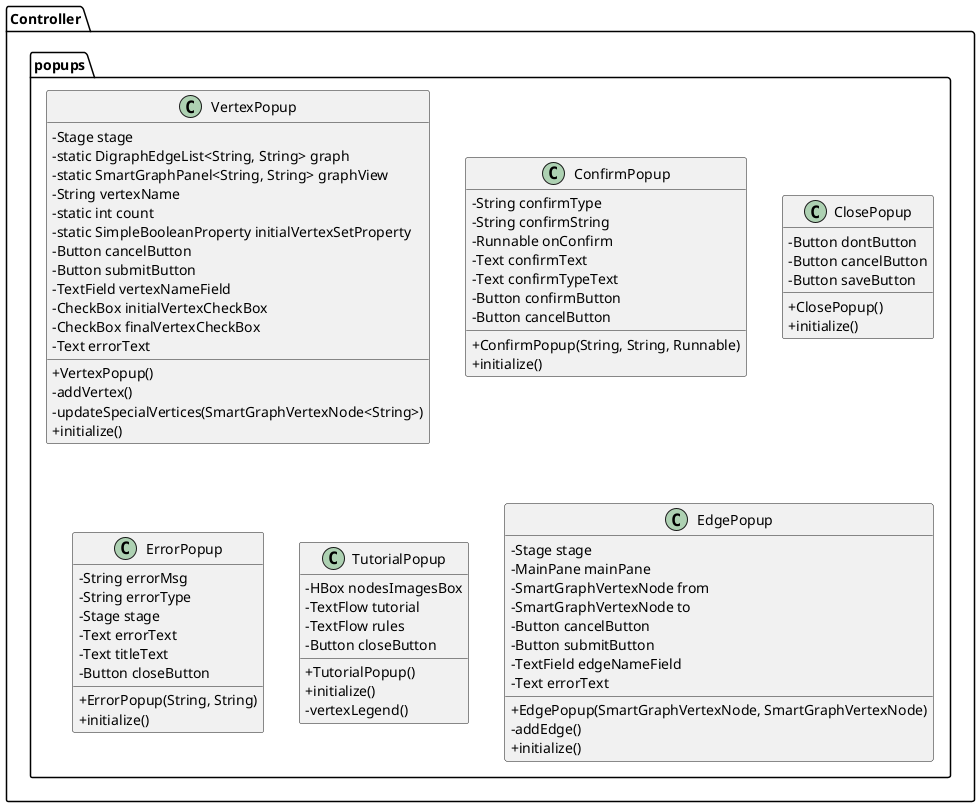 @startuml

package Controller.popups {
   skinparam classAttributeIconSize 0
    
class VertexPopup {
    - Stage stage
    - static DigraphEdgeList<String, String> graph
    - static SmartGraphPanel<String, String> graphView
    - String vertexName
    - static int count
    - static SimpleBooleanProperty initialVertexSetProperty
    - Button cancelButton
    - Button submitButton
    - TextField vertexNameField
    - CheckBox initialVertexCheckBox
    - CheckBox finalVertexCheckBox
    - Text errorText
    + VertexPopup()
    - addVertex()
    - updateSpecialVertices(SmartGraphVertexNode<String>)
    + initialize()
}
class ConfirmPopup {
    - String confirmType
    - String confirmString
    - Runnable onConfirm
    - Text confirmText
    - Text confirmTypeText
    - Button confirmButton
    - Button cancelButton
    + ConfirmPopup(String, String, Runnable)
    + initialize()
}  
class ClosePopup {
    - Button dontButton
    - Button cancelButton
    - Button saveButton
    + ClosePopup()
    + initialize()
}   

class ErrorPopup {
    - String errorMsg
    - String errorType
    - Stage stage
    - Text errorText
    - Text titleText
    - Button closeButton
    + ErrorPopup(String, String)
    + initialize()
}
class TutorialPopup {
    - HBox nodesImagesBox
    - TextFlow tutorial
    - TextFlow rules
    - Button closeButton
    + TutorialPopup()
    + initialize()
    - vertexLegend()
}
class EdgePopup {
    - Stage stage
    - MainPane mainPane
    - SmartGraphVertexNode from
    - SmartGraphVertexNode to
    - Button cancelButton
    - Button submitButton
    - TextField edgeNameField
    - Text errorText
    + EdgePopup(SmartGraphVertexNode, SmartGraphVertexNode)
    - addEdge()
    + initialize()
}

}

@enduml